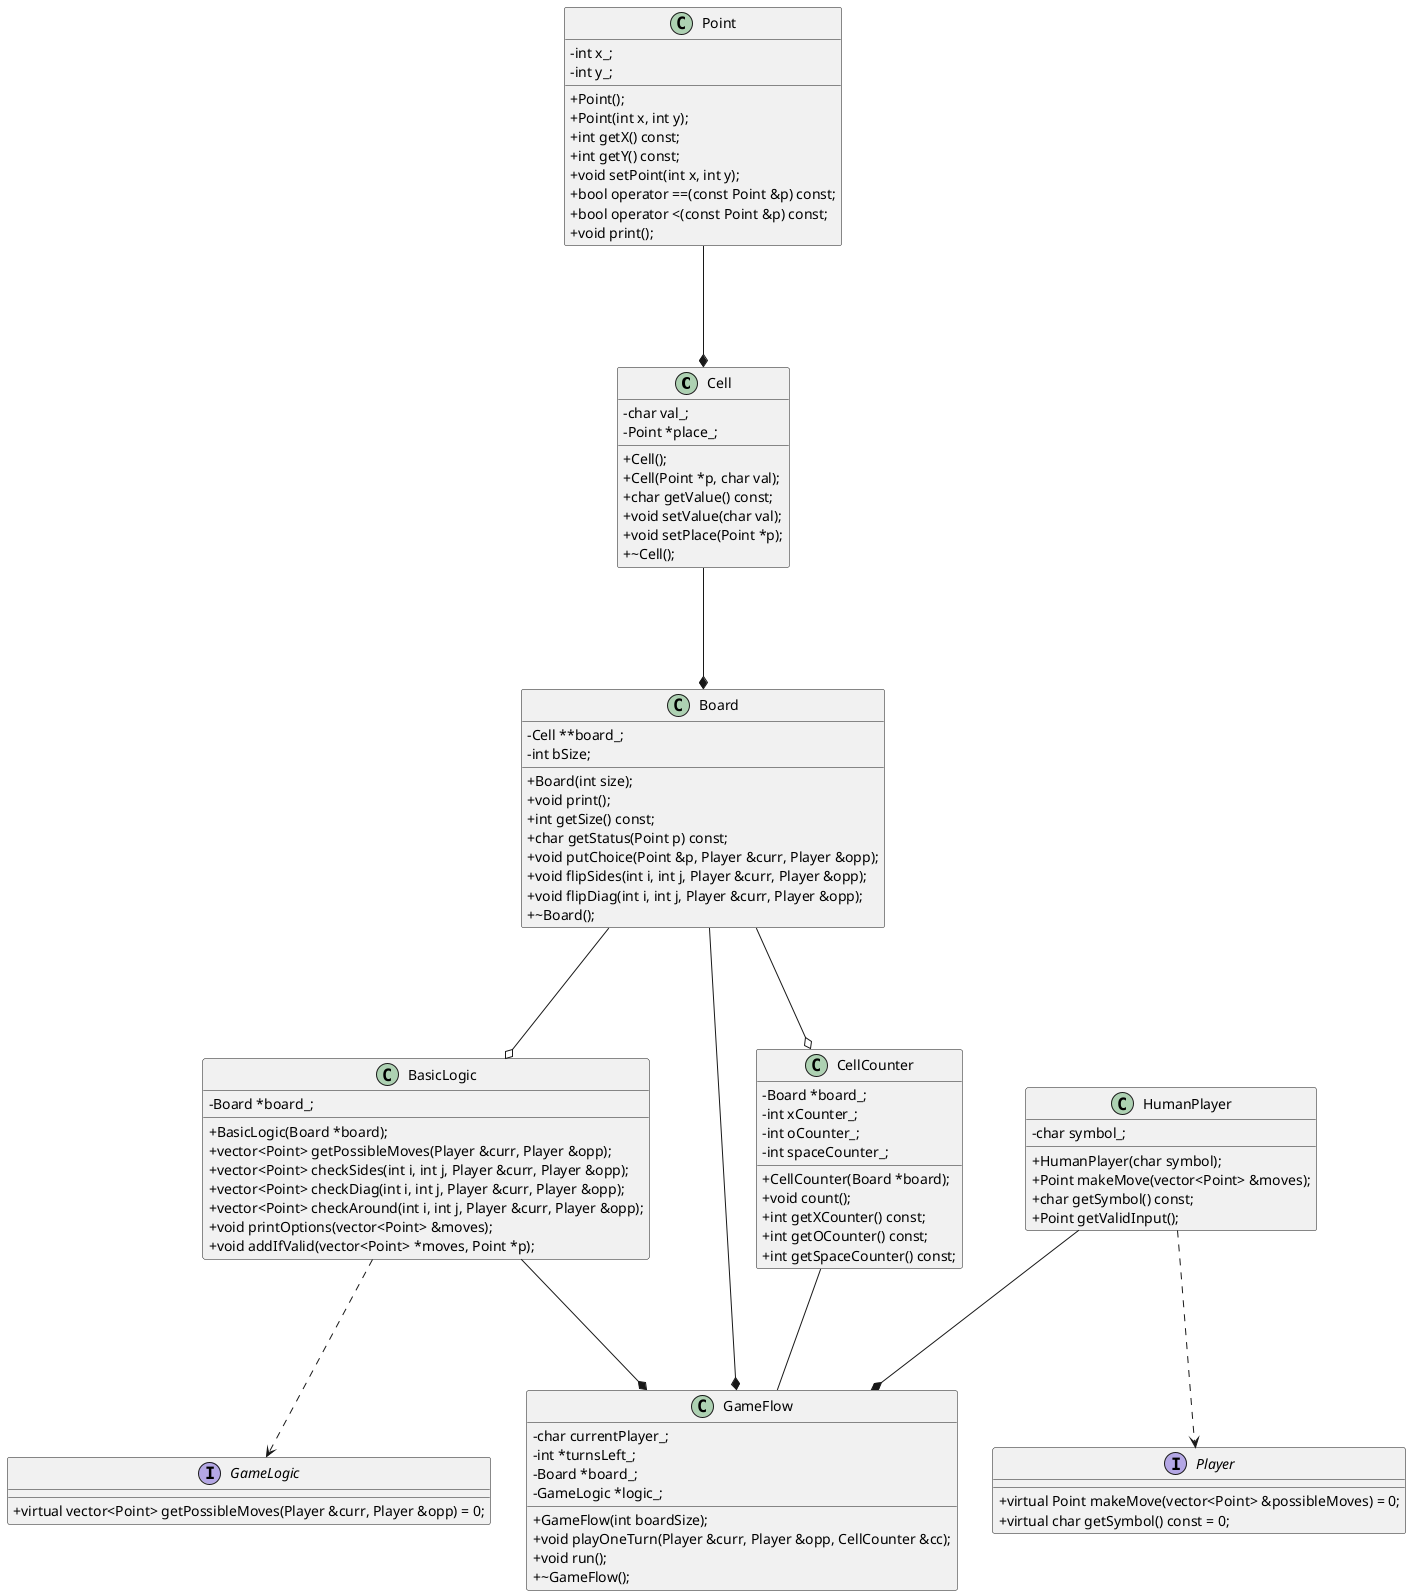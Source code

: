 @startuml
skinparam classAttributeIconSize 0

Cell ---* Board
BasicLogic ...> GameLogic
Board ---o CellCounter
Board ---o BasicLogic
Board ---* GameFlow
BasicLogic ---* GameFlow
HumanPlayer ---* GameFlow
CellCounter --- GameFlow
HumanPlayer ...> Player
Point ---* Cell

class Cell {
    -char val_;
    -Point *place_;
    +Cell();
    +Cell(Point *p, char val);
    +char getValue() const;
    +void setValue(char val);
    +void setPlace(Point *p);
    +~Cell();
}

class BasicLogic{
    -Board *board_;
    +BasicLogic(Board *board);
    +vector<Point> getPossibleMoves(Player &curr, Player &opp);
    +vector<Point> checkSides(int i, int j, Player &curr, Player &opp);
    +vector<Point> checkDiag(int i, int j, Player &curr, Player &opp);
    +vector<Point> checkAround(int i, int j, Player &curr, Player &opp);
    +void printOptions(vector<Point> &moves);
    +void addIfValid(vector<Point> *moves, Point *p);
}

class Board {
    -Cell **board_;
    -int bSize;
    +Board(int size);
    +void print();
    +int getSize() const;
    +char getStatus(Point p) const;
    +void putChoice(Point &p, Player &curr, Player &opp);
    +void flipSides(int i, int j, Player &curr, Player &opp);
    +void flipDiag(int i, int j, Player &curr, Player &opp);
    +~Board();
}

class CellCounter {
    -Board *board_;
    -int xCounter_;
    -int oCounter_;
    -int spaceCounter_;
    +CellCounter(Board *board);
    +void count();
    +int getXCounter() const;
    +int getOCounter() const;
    +int getSpaceCounter() const;
}

class GameFlow {
    -char currentPlayer_;
    -int *turnsLeft_;
    -Board *board_;
    -GameLogic *logic_;
    +GameFlow(int boardSize);
    +void playOneTurn(Player &curr, Player &opp, CellCounter &cc);
    +void run();
    +~GameFlow();
}

interface GameLogic {
    +virtual vector<Point> getPossibleMoves(Player &curr, Player &opp) = 0;
}

class HumanPlayer {
    -char symbol_;
    +HumanPlayer(char symbol);
    +Point makeMove(vector<Point> &moves);
    +char getSymbol() const;
    +Point getValidInput();
}

interface Player {
    +virtual Point makeMove(vector<Point> &possibleMoves) = 0;
    +virtual char getSymbol() const = 0;
}

class Point {
    -int x_;
    -int y_;
    +Point();
    +Point(int x, int y);
    +int getX() const;
    +int getY() const;
    +void setPoint(int x, int y);
    +bool operator ==(const Point &p) const;
    +bool operator <(const Point &p) const;
    +void print();
}

@enduml